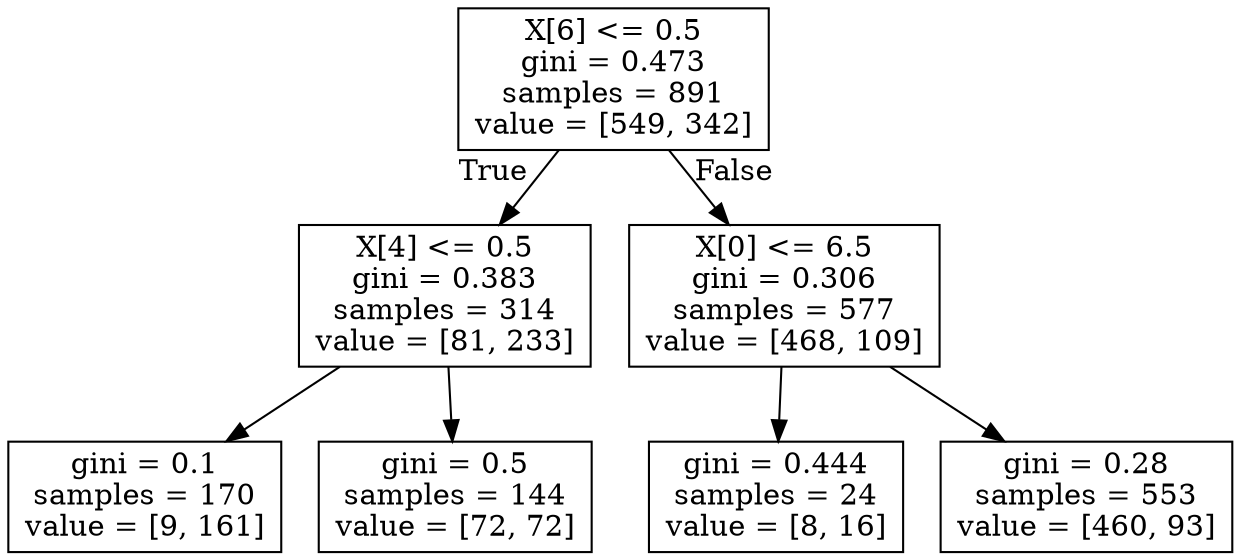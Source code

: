 digraph Tree {
node [shape=box] ;
0 [label="X[6] <= 0.5\ngini = 0.473\nsamples = 891\nvalue = [549, 342]"] ;
1 [label="X[4] <= 0.5\ngini = 0.383\nsamples = 314\nvalue = [81, 233]"] ;
0 -> 1 [labeldistance=2.5, labelangle=45, headlabel="True"] ;
2 [label="gini = 0.1\nsamples = 170\nvalue = [9, 161]"] ;
1 -> 2 ;
3 [label="gini = 0.5\nsamples = 144\nvalue = [72, 72]"] ;
1 -> 3 ;
4 [label="X[0] <= 6.5\ngini = 0.306\nsamples = 577\nvalue = [468, 109]"] ;
0 -> 4 [labeldistance=2.5, labelangle=-45, headlabel="False"] ;
5 [label="gini = 0.444\nsamples = 24\nvalue = [8, 16]"] ;
4 -> 5 ;
6 [label="gini = 0.28\nsamples = 553\nvalue = [460, 93]"] ;
4 -> 6 ;
}